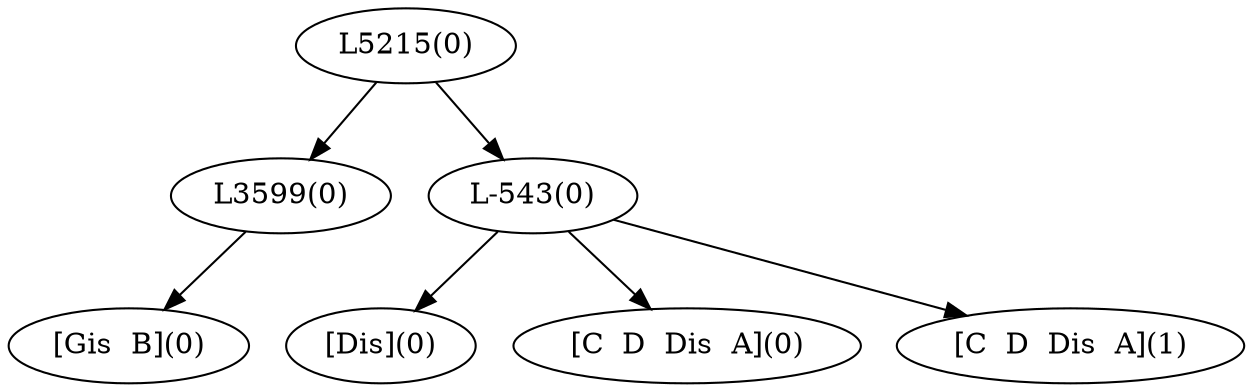 digraph sample{
"L3599(0)"->"[Gis  B](0)"
"L-543(0)"->"[Dis](0)"
"L-543(0)"->"[C  D  Dis  A](0)"
"L-543(0)"->"[C  D  Dis  A](1)"
"L5215(0)"->"L3599(0)"
"L5215(0)"->"L-543(0)"
{rank = min; "L5215(0)"}
{rank = same; "L3599(0)"; "L-543(0)";}
{rank = max; "[C  D  Dis  A](0)"; "[C  D  Dis  A](1)"; "[Dis](0)"; "[Gis  B](0)";}
}
